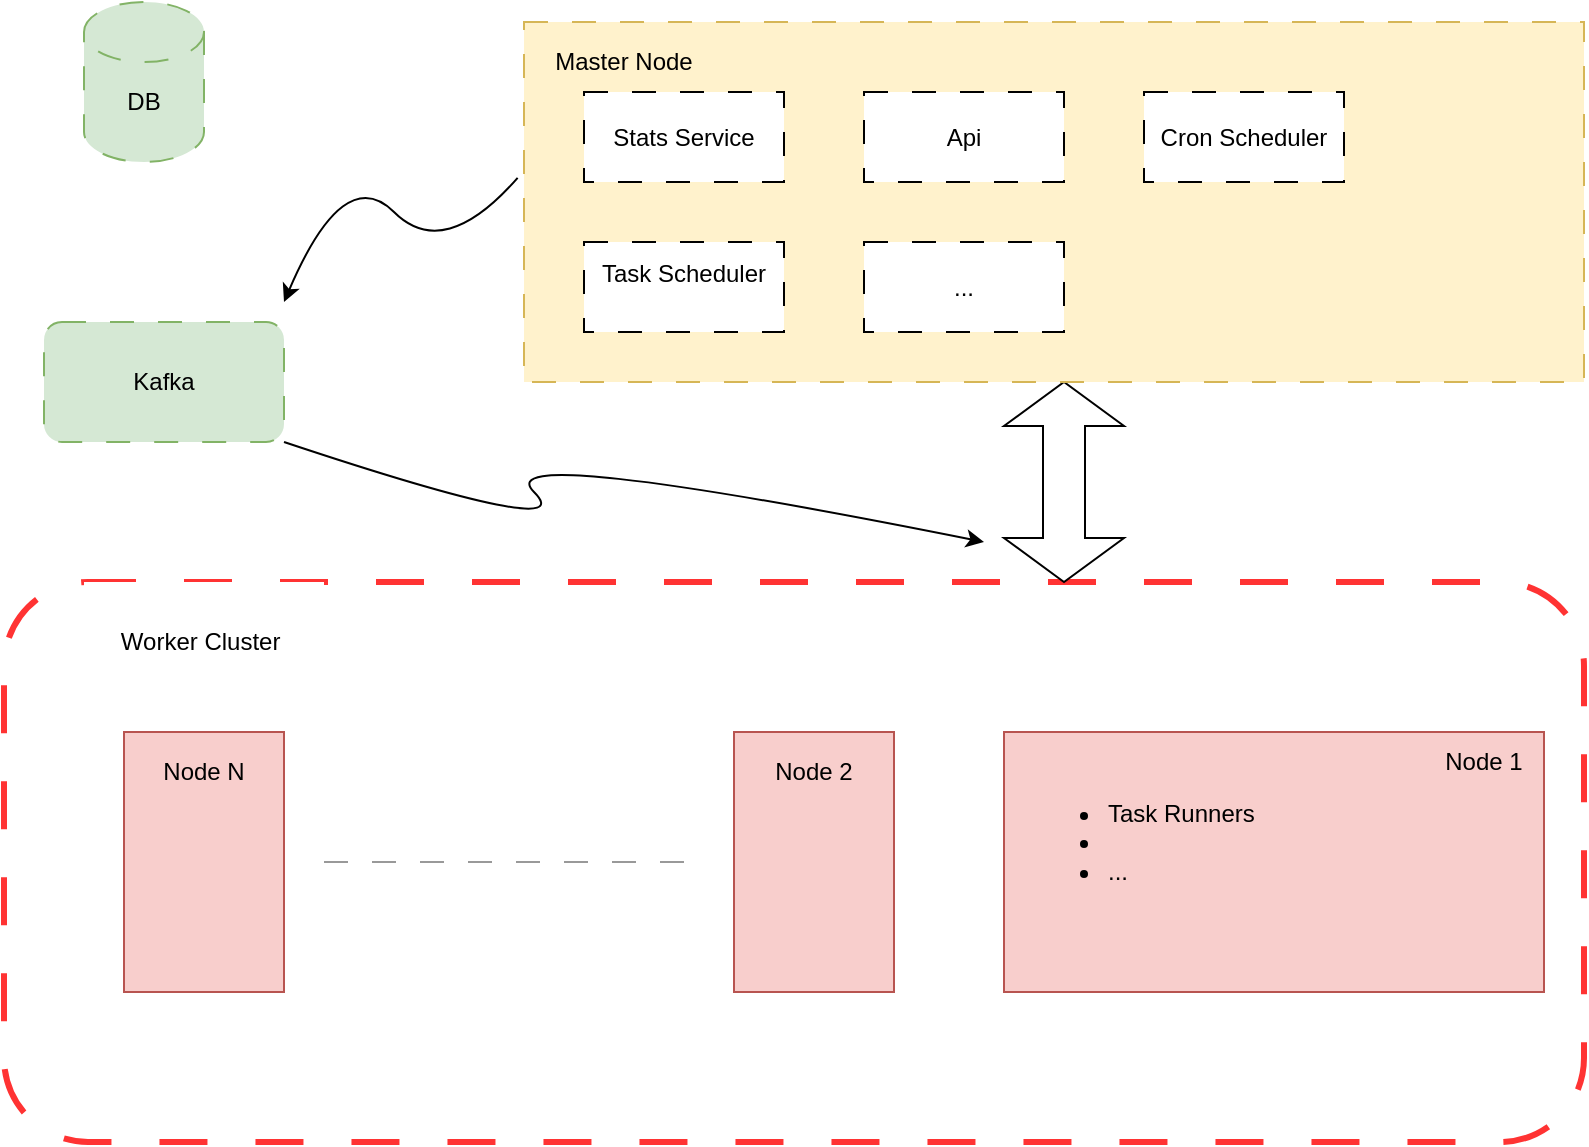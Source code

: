 <mxfile version="20.8.16" type="device"><diagram name="Page-1" id="Vw2Cw_DIxmIN-Dl5W91V"><mxGraphModel dx="954" dy="727" grid="1" gridSize="10" guides="1" tooltips="1" connect="1" arrows="1" fold="1" page="1" pageScale="1" pageWidth="850" pageHeight="1100" math="0" shadow="0"><root><mxCell id="0"/><mxCell id="1" parent="0"/><mxCell id="7J6iwxpNqnUFrQ__0r04-18" value="" style="group" parent="1" vertex="1" connectable="0"><mxGeometry x="20" y="350" width="790" height="300" as="geometry"/></mxCell><mxCell id="7J6iwxpNqnUFrQ__0r04-1" value="" style="rounded=1;whiteSpace=wrap;html=1;dashed=1;dashPattern=8 8;strokeColor=#FF3333;strokeWidth=3;" parent="7J6iwxpNqnUFrQ__0r04-18" vertex="1"><mxGeometry y="20" width="790" height="280" as="geometry"/></mxCell><mxCell id="7J6iwxpNqnUFrQ__0r04-2" value="Worker Cluster&amp;nbsp;" style="rounded=0;whiteSpace=wrap;html=1;strokeColor=none;" parent="7J6iwxpNqnUFrQ__0r04-18" vertex="1"><mxGeometry x="40" y="20" width="120" height="60" as="geometry"/></mxCell><mxCell id="7J6iwxpNqnUFrQ__0r04-9" value="" style="verticalLabelPosition=bottom;shadow=0;dashed=1;align=center;html=1;verticalAlign=top;strokeWidth=1;shape=mxgraph.mockup.markup.line;strokeColor=#999999;dashPattern=12 12;" parent="7J6iwxpNqnUFrQ__0r04-18" vertex="1"><mxGeometry x="160" y="150" width="180" height="20" as="geometry"/></mxCell><mxCell id="7J6iwxpNqnUFrQ__0r04-15" value="" style="group" parent="7J6iwxpNqnUFrQ__0r04-18" vertex="1" connectable="0"><mxGeometry x="365" y="95" width="80" height="130" as="geometry"/></mxCell><mxCell id="7J6iwxpNqnUFrQ__0r04-5" value="" style="rounded=0;whiteSpace=wrap;html=1;strokeColor=#b85450;strokeWidth=1;fillColor=#f8cecc;" parent="7J6iwxpNqnUFrQ__0r04-15" vertex="1"><mxGeometry width="80" height="130" as="geometry"/></mxCell><mxCell id="7J6iwxpNqnUFrQ__0r04-11" value="Node 2" style="text;html=1;strokeColor=none;fillColor=none;align=center;verticalAlign=middle;whiteSpace=wrap;rounded=0;" parent="7J6iwxpNqnUFrQ__0r04-15" vertex="1"><mxGeometry x="10" y="5" width="60" height="30" as="geometry"/></mxCell><mxCell id="7J6iwxpNqnUFrQ__0r04-16" value="" style="group" parent="7J6iwxpNqnUFrQ__0r04-18" vertex="1" connectable="0"><mxGeometry x="60" y="95" width="80" height="130" as="geometry"/></mxCell><mxCell id="7J6iwxpNqnUFrQ__0r04-4" value="" style="rounded=0;whiteSpace=wrap;html=1;strokeColor=#b85450;strokeWidth=1;fillColor=#f8cecc;" parent="7J6iwxpNqnUFrQ__0r04-16" vertex="1"><mxGeometry width="80" height="130" as="geometry"/></mxCell><mxCell id="7J6iwxpNqnUFrQ__0r04-10" value="Node N" style="text;html=1;strokeColor=none;fillColor=none;align=center;verticalAlign=middle;whiteSpace=wrap;rounded=0;" parent="7J6iwxpNqnUFrQ__0r04-16" vertex="1"><mxGeometry x="10" y="5" width="60" height="30" as="geometry"/></mxCell><mxCell id="7J6iwxpNqnUFrQ__0r04-17" value="" style="group" parent="7J6iwxpNqnUFrQ__0r04-18" vertex="1" connectable="0"><mxGeometry x="500" y="95" width="270" height="130" as="geometry"/></mxCell><mxCell id="7J6iwxpNqnUFrQ__0r04-12" value="" style="rounded=0;whiteSpace=wrap;html=1;strokeColor=#b85450;strokeWidth=1;fillColor=#f8cecc;" parent="7J6iwxpNqnUFrQ__0r04-17" vertex="1"><mxGeometry width="270" height="130" as="geometry"/></mxCell><mxCell id="7J6iwxpNqnUFrQ__0r04-13" value="Node 1" style="text;html=1;strokeColor=none;fillColor=none;align=center;verticalAlign=middle;whiteSpace=wrap;rounded=0;" parent="7J6iwxpNqnUFrQ__0r04-17" vertex="1"><mxGeometry x="210" width="60" height="30" as="geometry"/></mxCell><mxCell id="7J6iwxpNqnUFrQ__0r04-14" value="&lt;ul&gt;&lt;li&gt;Task Runners&lt;/li&gt;&lt;li&gt;&lt;br&gt;&lt;/li&gt;&lt;li&gt;...&lt;/li&gt;&lt;/ul&gt;" style="text;strokeColor=none;fillColor=none;html=1;whiteSpace=wrap;verticalAlign=middle;overflow=hidden;" parent="7J6iwxpNqnUFrQ__0r04-17" vertex="1"><mxGeometry x="10" y="15" width="160" height="80" as="geometry"/></mxCell><mxCell id="7J6iwxpNqnUFrQ__0r04-22" value="" style="html=1;shadow=0;dashed=0;align=center;verticalAlign=middle;shape=mxgraph.arrows2.twoWayArrow;dy=0.65;dx=22;dashPattern=12 12;strokeColor=#000000;strokeWidth=1;rotation=90;" parent="1" vertex="1"><mxGeometry x="500" y="290" width="100" height="60" as="geometry"/></mxCell><mxCell id="7J6iwxpNqnUFrQ__0r04-31" value="" style="group" parent="1" vertex="1" connectable="0"><mxGeometry x="280" y="90" width="530" height="180" as="geometry"/></mxCell><mxCell id="7J6iwxpNqnUFrQ__0r04-19" value="" style="rounded=0;whiteSpace=wrap;html=1;dashed=1;dashPattern=12 12;strokeColor=#d6b656;strokeWidth=1;fillColor=#fff2cc;" parent="7J6iwxpNqnUFrQ__0r04-31" vertex="1"><mxGeometry width="530" height="180" as="geometry"/></mxCell><mxCell id="7J6iwxpNqnUFrQ__0r04-21" value="Master Node" style="text;html=1;strokeColor=none;fillColor=none;align=center;verticalAlign=middle;whiteSpace=wrap;rounded=0;" parent="7J6iwxpNqnUFrQ__0r04-31" vertex="1"><mxGeometry y="5" width="100" height="30" as="geometry"/></mxCell><mxCell id="7J6iwxpNqnUFrQ__0r04-23" value="Stats Service" style="rounded=0;whiteSpace=wrap;html=1;dashed=1;dashPattern=12 12;strokeColor=#000000;strokeWidth=1;" parent="7J6iwxpNqnUFrQ__0r04-31" vertex="1"><mxGeometry x="30" y="35" width="100" height="45" as="geometry"/></mxCell><mxCell id="7J6iwxpNqnUFrQ__0r04-24" value="Api" style="rounded=0;whiteSpace=wrap;html=1;dashed=1;dashPattern=12 12;strokeColor=#000000;strokeWidth=1;" parent="7J6iwxpNqnUFrQ__0r04-31" vertex="1"><mxGeometry x="170" y="35" width="100" height="45" as="geometry"/></mxCell><mxCell id="7J6iwxpNqnUFrQ__0r04-25" value="Cron Scheduler" style="rounded=0;whiteSpace=wrap;html=1;dashed=1;dashPattern=12 12;strokeColor=#000000;strokeWidth=1;" parent="7J6iwxpNqnUFrQ__0r04-31" vertex="1"><mxGeometry x="310" y="35" width="100" height="45" as="geometry"/></mxCell><mxCell id="7J6iwxpNqnUFrQ__0r04-26" value="Task Scheduler&lt;br&gt;&amp;nbsp;" style="rounded=0;whiteSpace=wrap;html=1;dashed=1;dashPattern=12 12;strokeColor=#000000;strokeWidth=1;" parent="7J6iwxpNqnUFrQ__0r04-31" vertex="1"><mxGeometry x="30" y="110" width="100" height="45" as="geometry"/></mxCell><mxCell id="7J6iwxpNqnUFrQ__0r04-27" value="..." style="rounded=0;whiteSpace=wrap;html=1;dashed=1;dashPattern=12 12;strokeColor=#000000;strokeWidth=1;" parent="7J6iwxpNqnUFrQ__0r04-31" vertex="1"><mxGeometry x="170" y="110" width="100" height="45" as="geometry"/></mxCell><mxCell id="7J6iwxpNqnUFrQ__0r04-32" value="" style="group" parent="1" vertex="1" connectable="0"><mxGeometry x="60" y="80" width="60" height="80" as="geometry"/></mxCell><mxCell id="7J6iwxpNqnUFrQ__0r04-29" value="" style="shape=cylinder3;whiteSpace=wrap;html=1;boundedLbl=1;backgroundOutline=1;size=15;dashed=1;dashPattern=12 12;strokeColor=#82b366;strokeWidth=1;fillColor=#d5e8d4;" parent="7J6iwxpNqnUFrQ__0r04-32" vertex="1"><mxGeometry width="60" height="80" as="geometry"/></mxCell><mxCell id="7J6iwxpNqnUFrQ__0r04-30" value="DB" style="text;html=1;strokeColor=none;fillColor=none;align=center;verticalAlign=middle;whiteSpace=wrap;rounded=0;" parent="7J6iwxpNqnUFrQ__0r04-32" vertex="1"><mxGeometry y="35" width="60" height="30" as="geometry"/></mxCell><mxCell id="HU9BgaBhnmft9b0OB-lN-1" value="" style="rounded=1;whiteSpace=wrap;html=1;dashed=1;dashPattern=12 12;strokeColor=#82b366;strokeWidth=1;fillColor=#d5e8d4;" vertex="1" parent="1"><mxGeometry x="40" y="240" width="120" height="60" as="geometry"/></mxCell><mxCell id="HU9BgaBhnmft9b0OB-lN-2" value="Kafka" style="text;html=1;strokeColor=none;fillColor=none;align=center;verticalAlign=middle;whiteSpace=wrap;rounded=0;" vertex="1" parent="1"><mxGeometry x="70" y="255" width="60" height="30" as="geometry"/></mxCell><mxCell id="HU9BgaBhnmft9b0OB-lN-4" value="" style="curved=1;endArrow=classic;html=1;rounded=0;exitX=-0.006;exitY=0.433;exitDx=0;exitDy=0;exitPerimeter=0;" edge="1" parent="1" source="7J6iwxpNqnUFrQ__0r04-19"><mxGeometry width="50" height="50" relative="1" as="geometry"><mxPoint x="190" y="210" as="sourcePoint"/><mxPoint x="160" y="230" as="targetPoint"/><Array as="points"><mxPoint x="240" y="210"/><mxPoint x="190" y="160"/></Array></mxGeometry></mxCell><mxCell id="HU9BgaBhnmft9b0OB-lN-6" value="" style="curved=1;endArrow=classic;html=1;rounded=0;exitX=1;exitY=1;exitDx=0;exitDy=0;" edge="1" parent="1" source="HU9BgaBhnmft9b0OB-lN-1"><mxGeometry width="50" height="50" relative="1" as="geometry"><mxPoint x="260" y="350" as="sourcePoint"/><mxPoint x="510" y="350" as="targetPoint"/><Array as="points"><mxPoint x="310" y="350"/><mxPoint x="260" y="300"/></Array></mxGeometry></mxCell></root></mxGraphModel></diagram></mxfile>